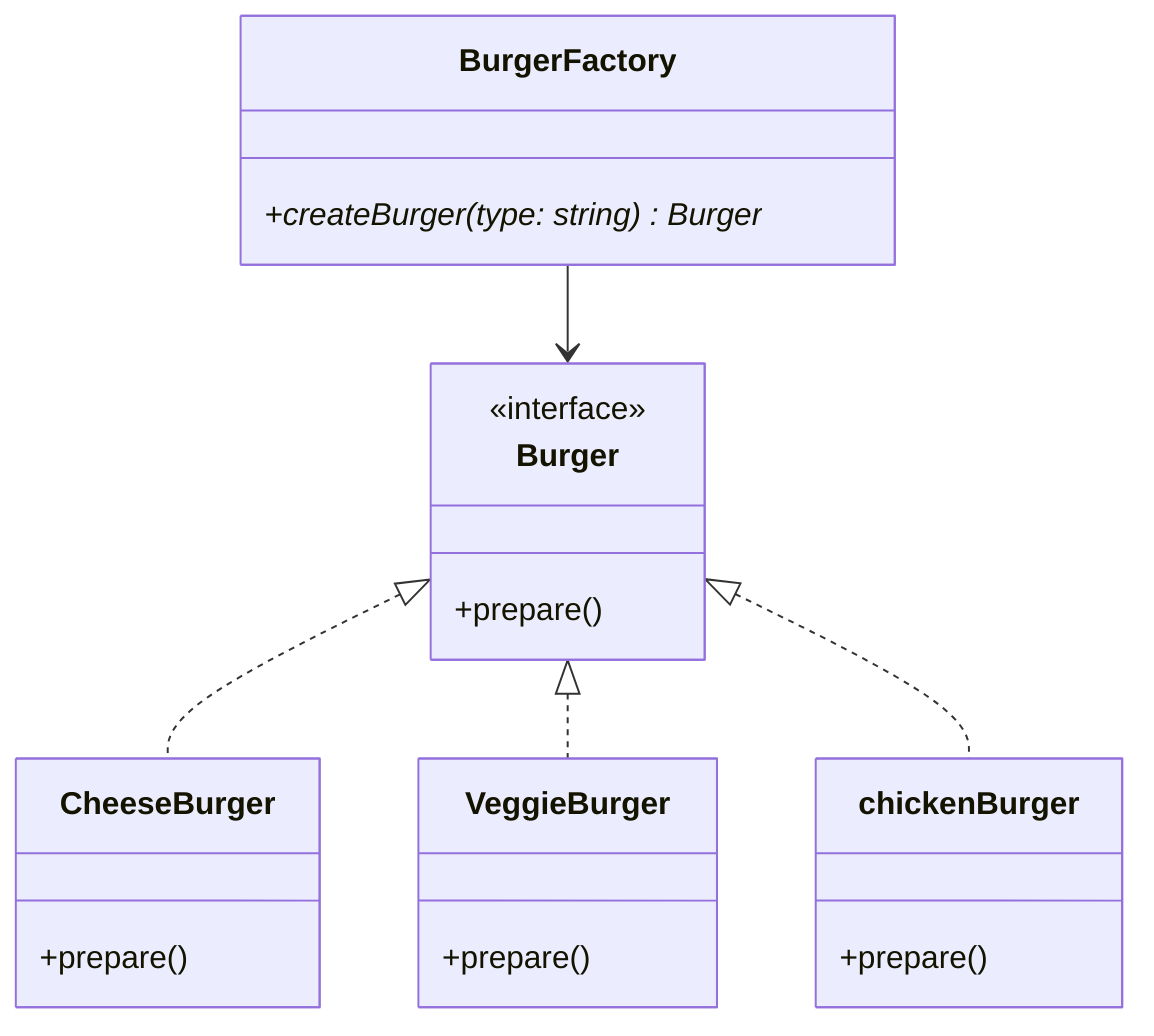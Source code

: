 classDiagram
    class Burger {
        <<interface>>
        +prepare()
    }

    class CheeseBurger {
        +prepare()
    }

    class VeggieBurger {
        +prepare()
    }

    class chickenBurger {
        +prepare()
    }

    class BurgerFactory {
        +createBurger(type: string) Burger*
    }

    Burger <|.. CheeseBurger
    Burger <|.. VeggieBurger
    Burger <|.. chickenBurger
    BurgerFactory --> Burger